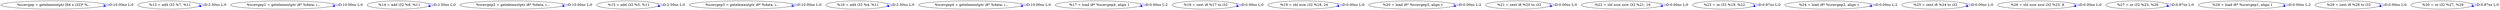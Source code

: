 digraph {
Node0x37282d0[label="  %scevgep = getelementptr [64 x i32]* %..."];
Node0x37282d0 -> Node0x37282d0[label="D:10.00ns L:0",color=blue];
Node0x37283b0[label="  %13 = add i32 %7, %11"];
Node0x37283b0 -> Node0x37283b0[label="D:2.50ns L:0",color=blue];
Node0x3728490[label="  %scevgep1 = getelementptr i8* %data, i..."];
Node0x3728490 -> Node0x3728490[label="D:10.00ns L:0",color=blue];
Node0x3728570[label="  %14 = add i32 %6, %11"];
Node0x3728570 -> Node0x3728570[label="D:2.50ns L:0",color=blue];
Node0x3728650[label="  %scevgep2 = getelementptr i8* %data, i..."];
Node0x3728650 -> Node0x3728650[label="D:10.00ns L:0",color=blue];
Node0x3728730[label="  %15 = add i32 %5, %11"];
Node0x3728730 -> Node0x3728730[label="D:2.50ns L:0",color=blue];
Node0x3728810[label="  %scevgep3 = getelementptr i8* %data, i..."];
Node0x3728810 -> Node0x3728810[label="D:10.00ns L:0",color=blue];
Node0x37288f0[label="  %16 = add i32 %4, %11"];
Node0x37288f0 -> Node0x37288f0[label="D:2.50ns L:0",color=blue];
Node0x37289d0[label="  %scevgep4 = getelementptr i8* %data, i..."];
Node0x37289d0 -> Node0x37289d0[label="D:10.00ns L:0",color=blue];
Node0x3728ab0[label="  %17 = load i8* %scevgep4, align 1"];
Node0x3728ab0 -> Node0x3728ab0[label="D:0.00ns L:2",color=blue];
Node0x3714250[label="  %18 = zext i8 %17 to i32"];
Node0x3714250 -> Node0x3714250[label="D:0.00ns L:0",color=blue];
Node0x3714330[label="  %19 = shl nuw i32 %18, 24"];
Node0x3714330 -> Node0x3714330[label="D:0.00ns L:0",color=blue];
Node0x3714410[label="  %20 = load i8* %scevgep3, align 1"];
Node0x3714410 -> Node0x3714410[label="D:0.00ns L:2",color=blue];
Node0x37144f0[label="  %21 = zext i8 %20 to i32"];
Node0x37144f0 -> Node0x37144f0[label="D:0.00ns L:0",color=blue];
Node0x37145d0[label="  %22 = shl nuw nsw i32 %21, 16"];
Node0x37145d0 -> Node0x37145d0[label="D:0.00ns L:0",color=blue];
Node0x37146b0[label="  %23 = or i32 %19, %22"];
Node0x37146b0 -> Node0x37146b0[label="D:0.87ns L:0",color=blue];
Node0x3714790[label="  %24 = load i8* %scevgep2, align 1"];
Node0x3714790 -> Node0x3714790[label="D:0.00ns L:2",color=blue];
Node0x3714870[label="  %25 = zext i8 %24 to i32"];
Node0x3714870 -> Node0x3714870[label="D:0.00ns L:0",color=blue];
Node0x3714950[label="  %26 = shl nuw nsw i32 %25, 8"];
Node0x3714950 -> Node0x3714950[label="D:0.00ns L:0",color=blue];
Node0x3714a30[label="  %27 = or i32 %23, %26"];
Node0x3714a30 -> Node0x3714a30[label="D:0.87ns L:0",color=blue];
Node0x3714b10[label="  %28 = load i8* %scevgep1, align 1"];
Node0x3714b10 -> Node0x3714b10[label="D:0.00ns L:2",color=blue];
Node0x3714bf0[label="  %29 = zext i8 %28 to i32"];
Node0x3714bf0 -> Node0x3714bf0[label="D:0.00ns L:0",color=blue];
Node0x3714cd0[label="  %30 = or i32 %27, %29"];
Node0x3714cd0 -> Node0x3714cd0[label="D:0.87ns L:0",color=blue];
}

